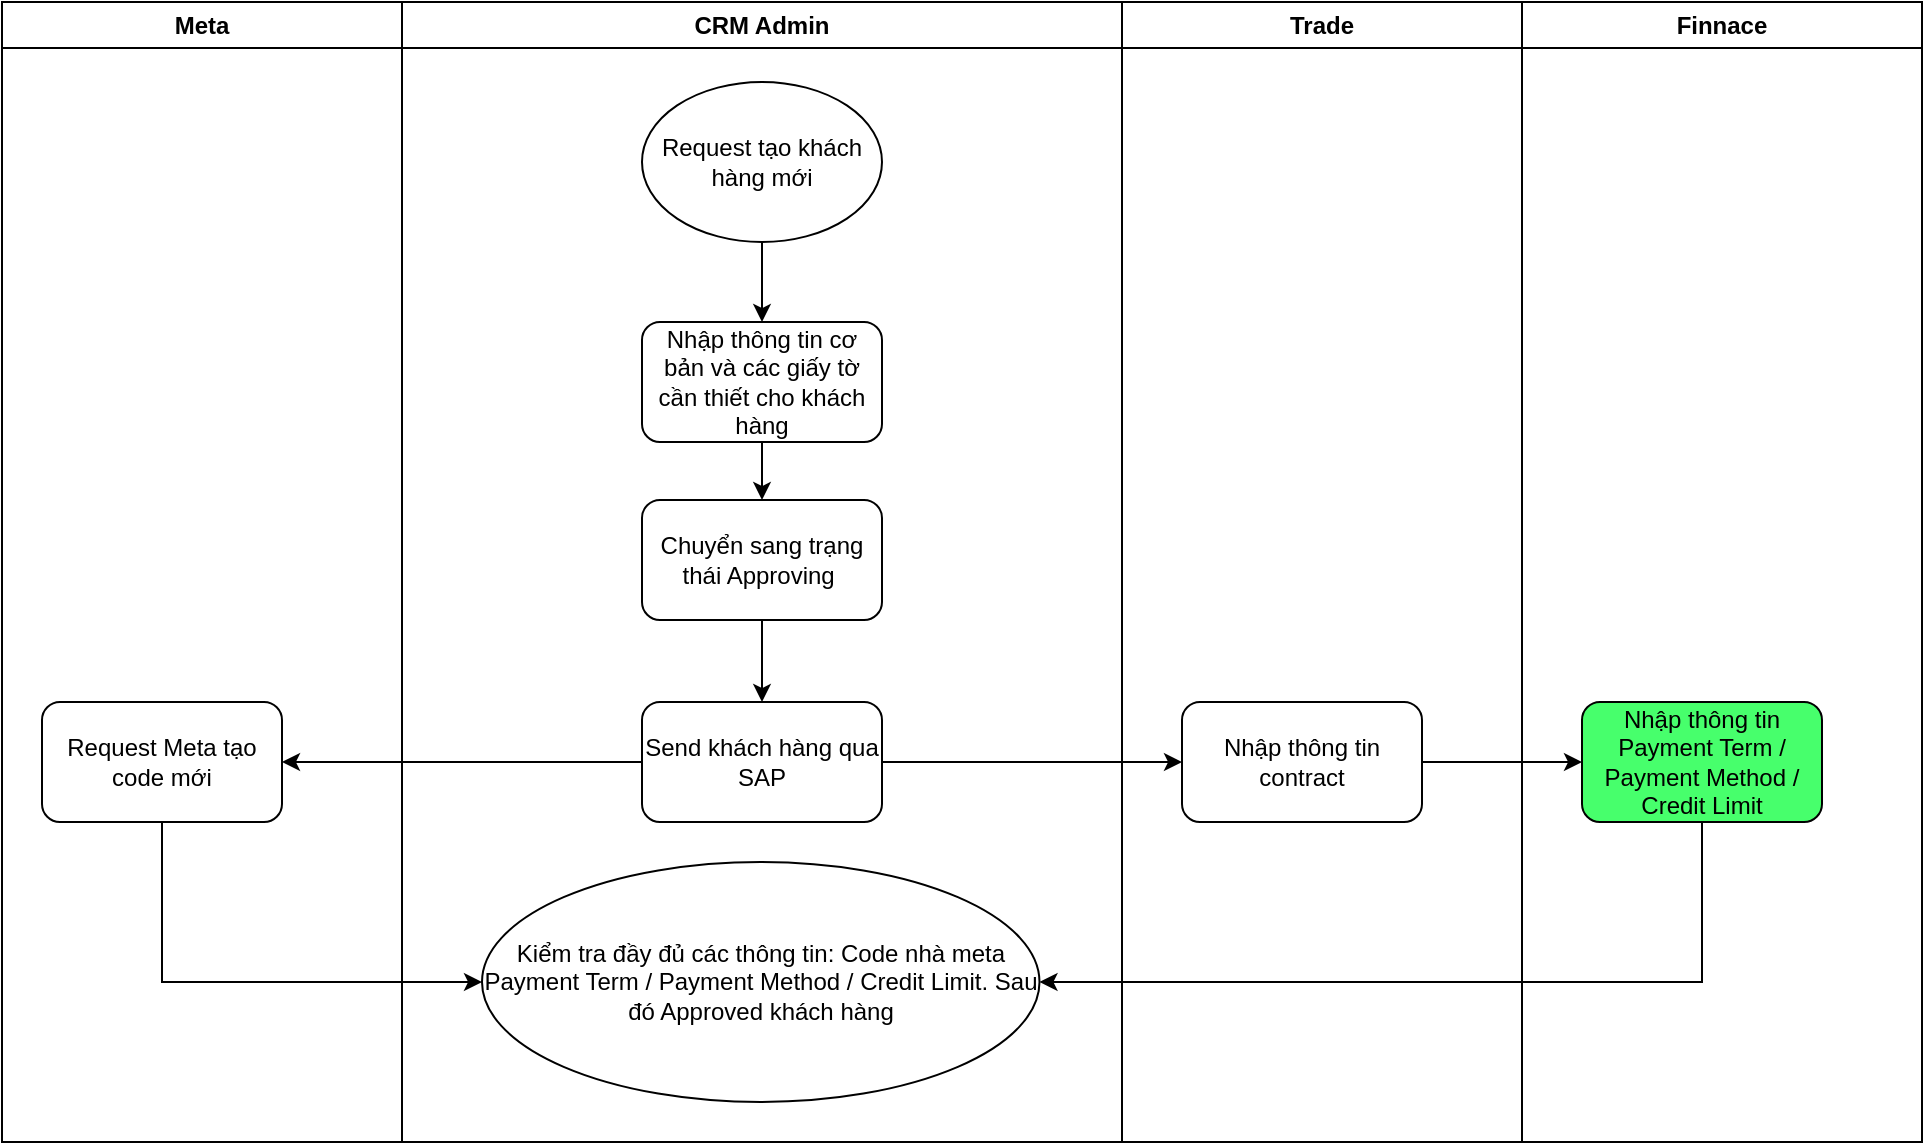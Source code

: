 <mxfile version="26.2.15">
  <diagram id="C5RBs43oDa-KdzZeNtuy" name="Page-1">
    <mxGraphModel dx="2245" dy="760" grid="1" gridSize="10" guides="1" tooltips="1" connect="1" arrows="1" fold="1" page="1" pageScale="1" pageWidth="827" pageHeight="1169" math="0" shadow="0">
      <root>
        <mxCell id="WIyWlLk6GJQsqaUBKTNV-0" />
        <mxCell id="WIyWlLk6GJQsqaUBKTNV-1" parent="WIyWlLk6GJQsqaUBKTNV-0" />
        <mxCell id="9z_CBcMktJ3dAt4Q67Kb-53" value="CRM Admin" style="swimlane;whiteSpace=wrap;html=1;" vertex="1" parent="WIyWlLk6GJQsqaUBKTNV-1">
          <mxGeometry x="30" y="230" width="360" height="570" as="geometry" />
        </mxCell>
        <mxCell id="9z_CBcMktJ3dAt4Q67Kb-67" style="edgeStyle=orthogonalEdgeStyle;rounded=0;orthogonalLoop=1;jettySize=auto;html=1;exitX=0.5;exitY=1;exitDx=0;exitDy=0;" edge="1" parent="9z_CBcMktJ3dAt4Q67Kb-53" source="9z_CBcMktJ3dAt4Q67Kb-57" target="9z_CBcMktJ3dAt4Q67Kb-59">
          <mxGeometry relative="1" as="geometry" />
        </mxCell>
        <mxCell id="9z_CBcMktJ3dAt4Q67Kb-57" value="Request tạo khách hàng mới" style="ellipse;whiteSpace=wrap;html=1;" vertex="1" parent="9z_CBcMktJ3dAt4Q67Kb-53">
          <mxGeometry x="120" y="40" width="120" height="80" as="geometry" />
        </mxCell>
        <mxCell id="9z_CBcMktJ3dAt4Q67Kb-69" style="edgeStyle=orthogonalEdgeStyle;rounded=0;orthogonalLoop=1;jettySize=auto;html=1;exitX=0.5;exitY=1;exitDx=0;exitDy=0;entryX=0.5;entryY=0;entryDx=0;entryDy=0;" edge="1" parent="9z_CBcMktJ3dAt4Q67Kb-53" source="9z_CBcMktJ3dAt4Q67Kb-58" target="9z_CBcMktJ3dAt4Q67Kb-60">
          <mxGeometry relative="1" as="geometry" />
        </mxCell>
        <mxCell id="9z_CBcMktJ3dAt4Q67Kb-58" value="Chuyển sang trạng thái Approving&amp;nbsp;" style="whiteSpace=wrap;html=1;rounded=1;" vertex="1" parent="9z_CBcMktJ3dAt4Q67Kb-53">
          <mxGeometry x="120" y="249" width="120" height="60" as="geometry" />
        </mxCell>
        <mxCell id="9z_CBcMktJ3dAt4Q67Kb-68" style="edgeStyle=orthogonalEdgeStyle;rounded=0;orthogonalLoop=1;jettySize=auto;html=1;exitX=0.5;exitY=1;exitDx=0;exitDy=0;entryX=0.5;entryY=0;entryDx=0;entryDy=0;" edge="1" parent="9z_CBcMktJ3dAt4Q67Kb-53" source="9z_CBcMktJ3dAt4Q67Kb-59" target="9z_CBcMktJ3dAt4Q67Kb-58">
          <mxGeometry relative="1" as="geometry" />
        </mxCell>
        <mxCell id="9z_CBcMktJ3dAt4Q67Kb-59" value="Nhập thông tin cơ bản và các giấy tờ cần thiết cho khách hàng" style="whiteSpace=wrap;html=1;rounded=1;" vertex="1" parent="9z_CBcMktJ3dAt4Q67Kb-53">
          <mxGeometry x="120" y="160" width="120" height="60" as="geometry" />
        </mxCell>
        <mxCell id="9z_CBcMktJ3dAt4Q67Kb-60" value="Send khách hàng qua SAP" style="whiteSpace=wrap;html=1;rounded=1;" vertex="1" parent="9z_CBcMktJ3dAt4Q67Kb-53">
          <mxGeometry x="120" y="350" width="120" height="60" as="geometry" />
        </mxCell>
        <mxCell id="9z_CBcMktJ3dAt4Q67Kb-61" value="Kiểm tra đầy đủ các thông tin: Code nhà meta Payment Term / Payment Method / Credit Limit. Sau đó Approved khách hàng" style="ellipse;whiteSpace=wrap;html=1;rounded=1;" vertex="1" parent="9z_CBcMktJ3dAt4Q67Kb-53">
          <mxGeometry x="40" y="430" width="278.75" height="120" as="geometry" />
        </mxCell>
        <mxCell id="9z_CBcMktJ3dAt4Q67Kb-55" value="Finnace" style="swimlane;whiteSpace=wrap;html=1;startSize=23;" vertex="1" parent="WIyWlLk6GJQsqaUBKTNV-1">
          <mxGeometry x="590" y="230" width="200" height="570" as="geometry" />
        </mxCell>
        <mxCell id="9z_CBcMktJ3dAt4Q67Kb-63" value="Nhập thông tin Payment Term / Payment Method / Credit Limit" style="whiteSpace=wrap;html=1;rounded=1;fillColor=#47FF6C;" vertex="1" parent="9z_CBcMktJ3dAt4Q67Kb-55">
          <mxGeometry x="30" y="350" width="120" height="60" as="geometry" />
        </mxCell>
        <mxCell id="9z_CBcMktJ3dAt4Q67Kb-56" value="Meta" style="swimlane;whiteSpace=wrap;html=1;" vertex="1" parent="WIyWlLk6GJQsqaUBKTNV-1">
          <mxGeometry x="-170" y="230" width="200" height="570" as="geometry" />
        </mxCell>
        <mxCell id="9z_CBcMktJ3dAt4Q67Kb-64" value="Request Meta tạo code mới" style="whiteSpace=wrap;html=1;rounded=1;" vertex="1" parent="9z_CBcMktJ3dAt4Q67Kb-56">
          <mxGeometry x="20" y="350" width="120" height="60" as="geometry" />
        </mxCell>
        <mxCell id="9z_CBcMktJ3dAt4Q67Kb-73" style="edgeStyle=orthogonalEdgeStyle;rounded=0;orthogonalLoop=1;jettySize=auto;html=1;exitX=0.5;exitY=1;exitDx=0;exitDy=0;entryX=0;entryY=0.5;entryDx=0;entryDy=0;" edge="1" parent="WIyWlLk6GJQsqaUBKTNV-1" source="9z_CBcMktJ3dAt4Q67Kb-64" target="9z_CBcMktJ3dAt4Q67Kb-61">
          <mxGeometry relative="1" as="geometry" />
        </mxCell>
        <mxCell id="9z_CBcMktJ3dAt4Q67Kb-75" style="edgeStyle=orthogonalEdgeStyle;rounded=0;orthogonalLoop=1;jettySize=auto;html=1;exitX=0.5;exitY=1;exitDx=0;exitDy=0;entryX=1;entryY=0.5;entryDx=0;entryDy=0;" edge="1" parent="WIyWlLk6GJQsqaUBKTNV-1" source="9z_CBcMktJ3dAt4Q67Kb-63" target="9z_CBcMktJ3dAt4Q67Kb-61">
          <mxGeometry relative="1" as="geometry" />
        </mxCell>
        <mxCell id="9z_CBcMktJ3dAt4Q67Kb-54" value="Trade" style="swimlane;whiteSpace=wrap;html=1;" vertex="1" parent="WIyWlLk6GJQsqaUBKTNV-1">
          <mxGeometry x="390" y="230" width="200" height="570" as="geometry" />
        </mxCell>
        <mxCell id="9z_CBcMktJ3dAt4Q67Kb-62" value="Nhập thông tin contract" style="whiteSpace=wrap;html=1;rounded=1;" vertex="1" parent="9z_CBcMktJ3dAt4Q67Kb-54">
          <mxGeometry x="30" y="350" width="120" height="60" as="geometry" />
        </mxCell>
        <mxCell id="9z_CBcMktJ3dAt4Q67Kb-71" style="edgeStyle=orthogonalEdgeStyle;rounded=0;orthogonalLoop=1;jettySize=auto;html=1;exitX=0.5;exitY=1;exitDx=0;exitDy=0;" edge="1" parent="9z_CBcMktJ3dAt4Q67Kb-54" source="9z_CBcMktJ3dAt4Q67Kb-62" target="9z_CBcMktJ3dAt4Q67Kb-62">
          <mxGeometry relative="1" as="geometry" />
        </mxCell>
        <mxCell id="9z_CBcMktJ3dAt4Q67Kb-74" style="edgeStyle=orthogonalEdgeStyle;rounded=0;orthogonalLoop=1;jettySize=auto;html=1;exitX=1;exitY=0.5;exitDx=0;exitDy=0;entryX=0;entryY=0.5;entryDx=0;entryDy=0;" edge="1" parent="WIyWlLk6GJQsqaUBKTNV-1" source="9z_CBcMktJ3dAt4Q67Kb-62" target="9z_CBcMktJ3dAt4Q67Kb-63">
          <mxGeometry relative="1" as="geometry" />
        </mxCell>
        <mxCell id="9z_CBcMktJ3dAt4Q67Kb-77" style="edgeStyle=orthogonalEdgeStyle;rounded=0;orthogonalLoop=1;jettySize=auto;html=1;exitX=1;exitY=0.5;exitDx=0;exitDy=0;entryX=0;entryY=0.5;entryDx=0;entryDy=0;" edge="1" parent="WIyWlLk6GJQsqaUBKTNV-1" source="9z_CBcMktJ3dAt4Q67Kb-60" target="9z_CBcMktJ3dAt4Q67Kb-62">
          <mxGeometry relative="1" as="geometry" />
        </mxCell>
        <mxCell id="9z_CBcMktJ3dAt4Q67Kb-78" style="edgeStyle=orthogonalEdgeStyle;rounded=0;orthogonalLoop=1;jettySize=auto;html=1;exitX=0;exitY=0.5;exitDx=0;exitDy=0;entryX=1;entryY=0.5;entryDx=0;entryDy=0;" edge="1" parent="WIyWlLk6GJQsqaUBKTNV-1" source="9z_CBcMktJ3dAt4Q67Kb-60" target="9z_CBcMktJ3dAt4Q67Kb-64">
          <mxGeometry relative="1" as="geometry" />
        </mxCell>
      </root>
    </mxGraphModel>
  </diagram>
</mxfile>

